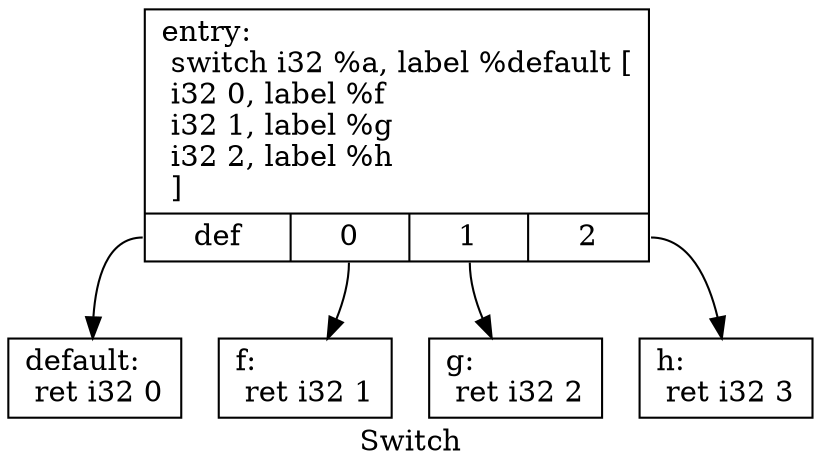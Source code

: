 digraph "CFG for 'foo' function" {
        graph [ dpi = 72 ]; 
	label="Switch";

	Node0x1027390 [shape=record,label="{entry:\l  switch i32 %a, label %default [\l    i32 0, label %f\l    i32 1, label %g\l    i32 2, label %h\l  ]\l|{<s0>def|<s1>0|<s2>1|<s3>2}}"];
	Node0x1027390:s0 -> Node0x1024700;
	Node0x1027390:s1 -> Node0x1024300;
	Node0x1027390:s2 -> Node0x1024440;
	Node0x1027390:s3 -> Node0x1023920;
	Node0x1024300 [shape=record,label="{f:                                                \l  ret i32 1\l}"];
	Node0x1024440 [shape=record,label="{g:                                                \l  ret i32 2\l}"];
	Node0x1023920 [shape=record,label="{h:                                                \l  ret i32 3\l}"];
	Node0x1024700 [shape=record,label="{default:                                          \l  ret i32 0\l}"];
}
